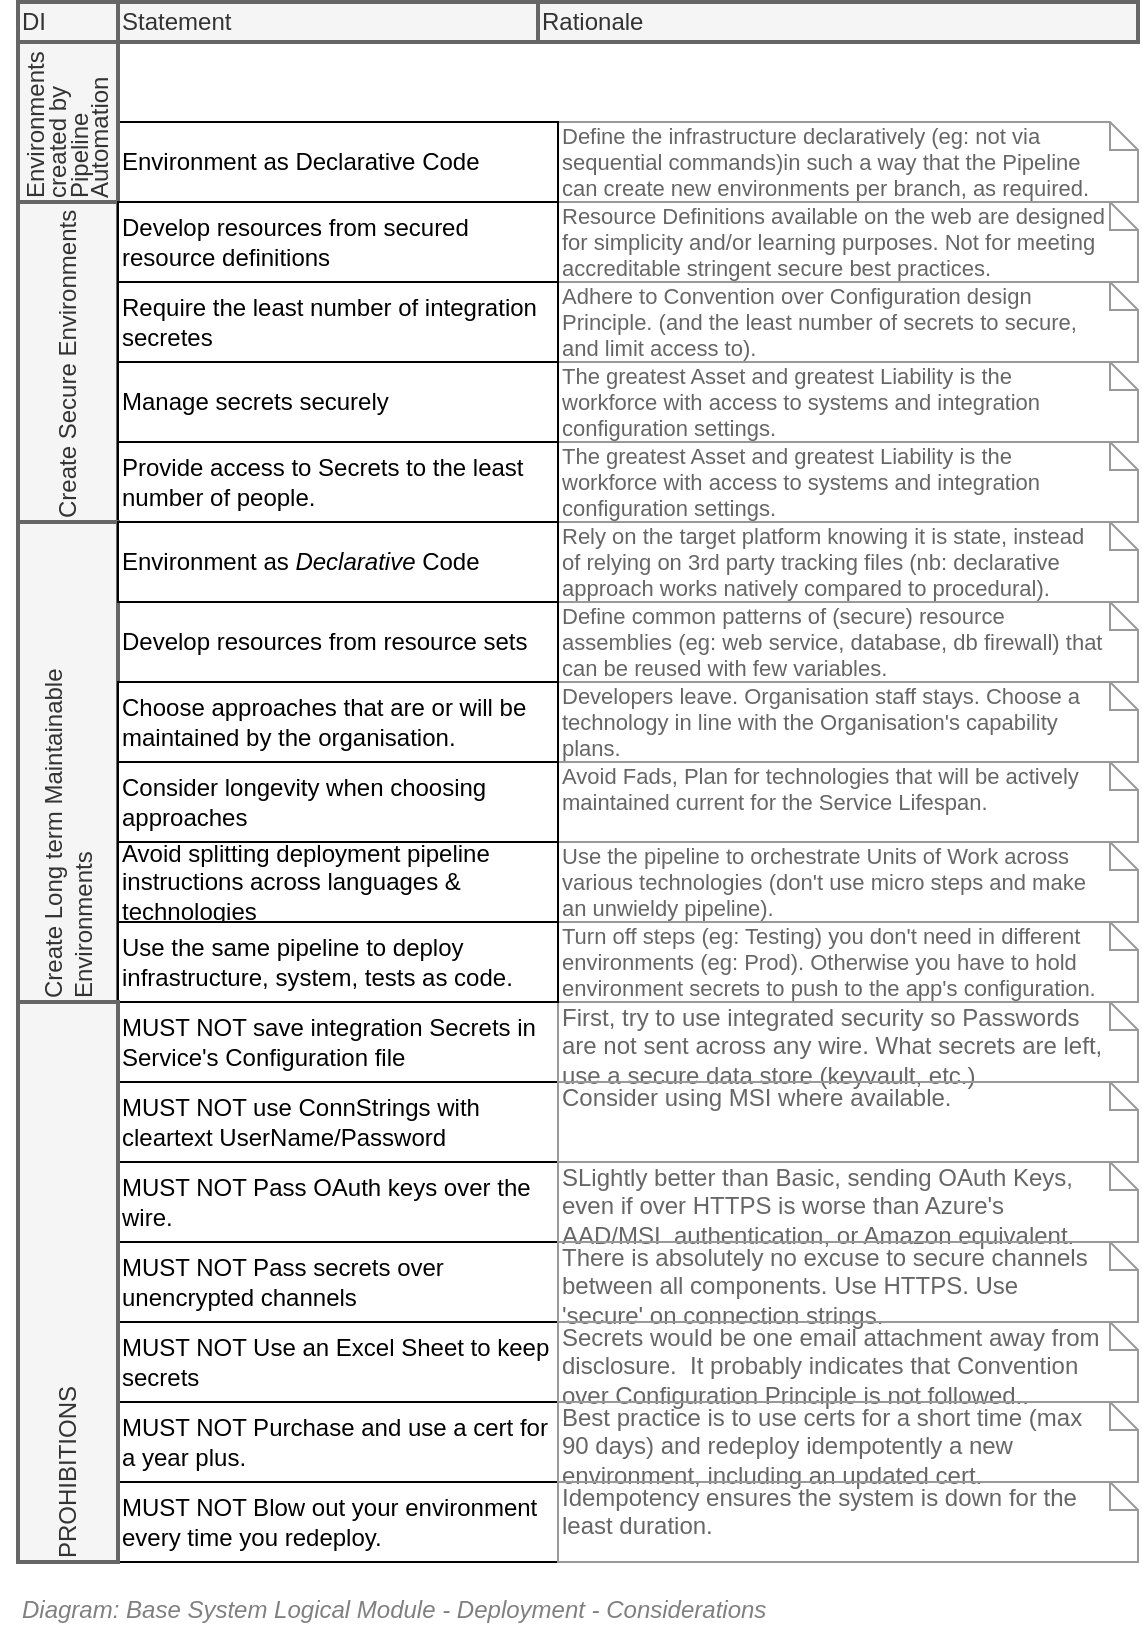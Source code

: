 <mxfile compressed="false" version="17.5.0" type="google">
  <diagram id="t-I1t3wS2QwQ-FymQb5w" name="Deployment/Requirements">
    <mxGraphModel grid="1" page="1" gridSize="10" guides="1" tooltips="1" connect="1" arrows="1" fold="1" pageScale="1" pageWidth="850" pageHeight="1100" math="0" shadow="0">
      <root>
        <mxCell id="UGPhzTacUbEv0hnqcAEO-0" />
        <mxCell id="arTIJLTiI9J5-0zWeaxv-19" value="Notes" parent="UGPhzTacUbEv0hnqcAEO-0" />
        <mxCell id="I8mwIaXro43n_6qtm9q3-5" value="Adhere to Convention over Configuration design Principle. (and the least number of secrets to secure, and limit access to)." style="shape=note;whiteSpace=wrap;html=1;size=14;verticalAlign=top;align=left;spacingTop=-6;strokeColor=#999999;strokeWidth=1;fillColor=none;fontFamily=Helvetica;fontSize=11;fontColor=#666666;spacingRight=16;" vertex="1" parent="arTIJLTiI9J5-0zWeaxv-19">
          <mxGeometry x="390" y="300" width="290" height="40" as="geometry" />
        </mxCell>
        <mxCell id="I8mwIaXro43n_6qtm9q3-7" value="The greatest Asset and greatest Liability is the workforce with access to systems and integration configuration settings." style="shape=note;whiteSpace=wrap;html=1;size=14;verticalAlign=top;align=left;spacingTop=-6;strokeColor=#999999;strokeWidth=1;fillColor=none;fontFamily=Helvetica;fontSize=11;fontColor=#666666;spacingRight=16;" vertex="1" parent="arTIJLTiI9J5-0zWeaxv-19">
          <mxGeometry x="390" y="380" width="290" height="40" as="geometry" />
        </mxCell>
        <mxCell id="I8mwIaXro43n_6qtm9q3-8" value="The greatest Asset and greatest Liability is the workforce with access to systems and integration configuration settings." style="shape=note;whiteSpace=wrap;html=1;size=14;verticalAlign=top;align=left;spacingTop=-6;strokeColor=#999999;strokeWidth=1;fillColor=none;fontFamily=Helvetica;fontSize=11;fontColor=#666666;spacingRight=16;" vertex="1" parent="arTIJLTiI9J5-0zWeaxv-19">
          <mxGeometry x="390" y="340" width="290" height="40" as="geometry" />
        </mxCell>
        <mxCell id="I8mwIaXro43n_6qtm9q3-9" value="Define the infrastructure declaratively (eg: not via sequential commands)in such a way that the Pipeline can create new environments per branch, as required." style="shape=note;whiteSpace=wrap;html=1;size=14;verticalAlign=top;align=left;spacingTop=-6;strokeColor=#999999;strokeWidth=1;fillColor=none;fontFamily=Helvetica;fontSize=11;fontColor=#666666;spacingRight=16;" vertex="1" parent="arTIJLTiI9J5-0zWeaxv-19">
          <mxGeometry x="390" y="220" width="290" height="40" as="geometry" />
        </mxCell>
        <mxCell id="arTIJLTiI9J5-0zWeaxv-4" value="Resource Definitions available on the web are designed for simplicity and/or learning purposes. Not for meeting accreditable stringent secure best practices." style="shape=note;whiteSpace=wrap;html=1;size=14;verticalAlign=top;align=left;spacingTop=-6;strokeColor=#999999;strokeWidth=1;fillColor=none;fontFamily=Helvetica;fontSize=11;fontColor=#666666;spacingRight=16;" vertex="1" parent="arTIJLTiI9J5-0zWeaxv-19">
          <mxGeometry x="390" y="260" width="290" height="40" as="geometry" />
        </mxCell>
        <mxCell id="arTIJLTiI9J5-0zWeaxv-6" value="Define common patterns of (secure) resource assemblies (eg: web service, database, db firewall) that can be reused with few variables." style="shape=note;whiteSpace=wrap;html=1;size=14;verticalAlign=top;align=left;spacingTop=-6;strokeColor=#999999;strokeWidth=1;fillColor=none;fontFamily=Helvetica;fontSize=11;fontColor=#666666;spacingRight=16;" vertex="1" parent="arTIJLTiI9J5-0zWeaxv-19">
          <mxGeometry x="390" y="460" width="290" height="40" as="geometry" />
        </mxCell>
        <mxCell id="arTIJLTiI9J5-0zWeaxv-9" value="Avoid Fads, Plan for technologies that will be actively maintained current for the Service Lifespan." style="shape=note;whiteSpace=wrap;html=1;size=14;verticalAlign=top;align=left;spacingTop=-6;strokeColor=#999999;strokeWidth=1;fillColor=none;fontFamily=Helvetica;fontSize=11;fontColor=#666666;spacingRight=16;" vertex="1" parent="arTIJLTiI9J5-0zWeaxv-19">
          <mxGeometry x="390" y="540" width="290" height="40" as="geometry" />
        </mxCell>
        <mxCell id="arTIJLTiI9J5-0zWeaxv-11" value="Developers leave. Organisation staff stays. Choose a technology in line with the Organisation&#39;s capability plans." style="shape=note;whiteSpace=wrap;html=1;size=14;verticalAlign=top;align=left;spacingTop=-6;strokeColor=#999999;strokeWidth=1;fillColor=none;fontFamily=Helvetica;fontSize=11;fontColor=#666666;spacingRight=16;" vertex="1" parent="arTIJLTiI9J5-0zWeaxv-19">
          <mxGeometry x="390" y="500" width="290" height="40" as="geometry" />
        </mxCell>
        <mxCell id="arTIJLTiI9J5-0zWeaxv-14" value="Use the pipeline to orchestrate Units of Work across various technologies (don&#39;t use micro steps and make an unwieldy pipeline)." style="shape=note;whiteSpace=wrap;html=1;size=14;verticalAlign=top;align=left;spacingTop=-6;strokeColor=#999999;strokeWidth=1;fillColor=none;fontFamily=Helvetica;fontSize=11;fontColor=#666666;spacingRight=16;" vertex="1" parent="arTIJLTiI9J5-0zWeaxv-19">
          <mxGeometry x="390" y="580" width="290" height="40" as="geometry" />
        </mxCell>
        <mxCell id="arTIJLTiI9J5-0zWeaxv-16" value="Turn off steps (eg: Testing) you don&#39;t need in different environments (eg: Prod). Otherwise you have to hold environment secrets to push to the app&#39;s configuration." style="shape=note;whiteSpace=wrap;html=1;size=14;verticalAlign=top;align=left;spacingTop=-6;strokeColor=#999999;strokeWidth=1;fillColor=none;fontFamily=Helvetica;fontSize=11;fontColor=#666666;spacingRight=16;" vertex="1" parent="arTIJLTiI9J5-0zWeaxv-19">
          <mxGeometry x="390" y="620" width="290" height="40" as="geometry" />
        </mxCell>
        <mxCell id="0BPHA9FhPc_w_WwuHAUj-0" value="Rely on the target platform knowing it is state, instead of relying on 3rd party tracking files (nb: declarative approach works natively compared to procedural)." style="shape=note;whiteSpace=wrap;html=1;size=14;verticalAlign=top;align=left;spacingTop=-6;strokeColor=#999999;strokeWidth=1;fillColor=none;fontFamily=Helvetica;fontSize=11;fontColor=#666666;spacingRight=16;" vertex="1" parent="arTIJLTiI9J5-0zWeaxv-19">
          <mxGeometry x="390" y="420" width="290" height="40" as="geometry" />
        </mxCell>
        <mxCell id="wDjBuQB9cu0DyF9Gfp45-0" value="MUST NOT save integration Secrets in Service&#39;s&amp;nbsp;Configuration file" style="rounded=0;whiteSpace=wrap;html=1;fontFamily=Helvetica;fontSize=12;fontColor=#000000;align=left;strokeColor=#000000;fillColor=#ffffff;" vertex="1" parent="arTIJLTiI9J5-0zWeaxv-19">
          <mxGeometry x="170" y="660" width="220" height="40" as="geometry" />
        </mxCell>
        <mxCell id="wDjBuQB9cu0DyF9Gfp45-1" value="First, try to use integrated security so Passwords are not sent across any wire. What secrets are left, use a secure data store (keyvault, etc.)" style="shape=note;whiteSpace=wrap;html=1;size=14;verticalAlign=top;align=left;spacingTop=-6;strokeColor=#999999;strokeWidth=1;fillColor=none;fontFamily=Helvetica;fontSize=12;fontColor=#666666;spacingRight=16;" vertex="1" parent="arTIJLTiI9J5-0zWeaxv-19">
          <mxGeometry x="390" y="660" width="290" height="40" as="geometry" />
        </mxCell>
        <mxCell id="wDjBuQB9cu0DyF9Gfp45-2" value="MUST NOT use ConnStrings with cleartext UserName/Password&amp;nbsp;" style="rounded=0;whiteSpace=wrap;html=1;fontFamily=Helvetica;fontSize=12;fontColor=#000000;align=left;strokeColor=#000000;fillColor=#ffffff;" vertex="1" parent="arTIJLTiI9J5-0zWeaxv-19">
          <mxGeometry x="170" y="700" width="220" height="40" as="geometry" />
        </mxCell>
        <mxCell id="wDjBuQB9cu0DyF9Gfp45-3" value="MUST NOT Pass OAuth keys over the wire." style="rounded=0;whiteSpace=wrap;html=1;fontFamily=Helvetica;fontSize=12;fontColor=#000000;align=left;strokeColor=#000000;fillColor=#ffffff;" vertex="1" parent="arTIJLTiI9J5-0zWeaxv-19">
          <mxGeometry x="170" y="740" width="220" height="40" as="geometry" />
        </mxCell>
        <mxCell id="wDjBuQB9cu0DyF9Gfp45-4" value="Consider using MSI where available." style="shape=note;whiteSpace=wrap;html=1;size=14;verticalAlign=top;align=left;spacingTop=-6;strokeColor=#999999;strokeWidth=1;fillColor=none;fontFamily=Helvetica;fontSize=12;fontColor=#666666;spacingRight=16;" vertex="1" parent="arTIJLTiI9J5-0zWeaxv-19">
          <mxGeometry x="390" y="700" width="290" height="40" as="geometry" />
        </mxCell>
        <mxCell id="wDjBuQB9cu0DyF9Gfp45-5" value="SLightly better than Basic, sending OAuth Keys, even if over HTTPS is worse than Azure&#39;s AAD/MSI&amp;nbsp; authentication, or Amazon equivalent." style="shape=note;whiteSpace=wrap;html=1;size=14;verticalAlign=top;align=left;spacingTop=-6;strokeColor=#999999;strokeWidth=1;fillColor=none;fontFamily=Helvetica;fontSize=12;fontColor=#666666;spacingRight=16;" vertex="1" parent="arTIJLTiI9J5-0zWeaxv-19">
          <mxGeometry x="390" y="740" width="290" height="40" as="geometry" />
        </mxCell>
        <mxCell id="wDjBuQB9cu0DyF9Gfp45-6" value="MUST NOT Pass secrets over unencrypted channels" style="rounded=0;whiteSpace=wrap;html=1;fontFamily=Helvetica;fontSize=12;fontColor=#000000;align=left;strokeColor=#000000;fillColor=#ffffff;" vertex="1" parent="arTIJLTiI9J5-0zWeaxv-19">
          <mxGeometry x="170" y="780" width="220" height="40" as="geometry" />
        </mxCell>
        <mxCell id="wDjBuQB9cu0DyF9Gfp45-7" value="There is absolutely no excuse to secure channels between all components. Use HTTPS. Use &#39;secure&#39; on connection strings." style="shape=note;whiteSpace=wrap;html=1;size=14;verticalAlign=top;align=left;spacingTop=-6;strokeColor=#999999;strokeWidth=1;fillColor=none;fontFamily=Helvetica;fontSize=12;fontColor=#666666;spacingRight=16;" vertex="1" parent="arTIJLTiI9J5-0zWeaxv-19">
          <mxGeometry x="390" y="780" width="290" height="40" as="geometry" />
        </mxCell>
        <mxCell id="wDjBuQB9cu0DyF9Gfp45-8" value="MUST NOT Use an Excel Sheet to keep secrets" style="rounded=0;whiteSpace=wrap;html=1;fontFamily=Helvetica;fontSize=12;fontColor=#000000;align=left;strokeColor=#000000;fillColor=#ffffff;" vertex="1" parent="arTIJLTiI9J5-0zWeaxv-19">
          <mxGeometry x="170" y="820" width="220" height="40" as="geometry" />
        </mxCell>
        <mxCell id="wDjBuQB9cu0DyF9Gfp45-9" value="Secrets would be one email attachment away from disclosure.&amp;nbsp; It probably indicates that Convention over Configuration Principle is not followed.." style="shape=note;whiteSpace=wrap;html=1;size=14;verticalAlign=top;align=left;spacingTop=-6;strokeColor=#999999;strokeWidth=1;fillColor=none;fontFamily=Helvetica;fontSize=12;fontColor=#666666;spacingRight=16;" vertex="1" parent="arTIJLTiI9J5-0zWeaxv-19">
          <mxGeometry x="390" y="820" width="290" height="40" as="geometry" />
        </mxCell>
        <mxCell id="wDjBuQB9cu0DyF9Gfp45-10" value="MUST NOT Purchase and use a cert for a year plus." style="rounded=0;whiteSpace=wrap;html=1;fontFamily=Helvetica;fontSize=12;fontColor=#000000;align=left;strokeColor=#000000;fillColor=#ffffff;" vertex="1" parent="arTIJLTiI9J5-0zWeaxv-19">
          <mxGeometry x="170" y="860" width="220" height="40" as="geometry" />
        </mxCell>
        <mxCell id="wDjBuQB9cu0DyF9Gfp45-11" value="Best practice is to use certs for a short time (max 90 days) and redeploy idempotently a new environment, including an updated cert." style="shape=note;whiteSpace=wrap;html=1;size=14;verticalAlign=top;align=left;spacingTop=-6;strokeColor=#999999;strokeWidth=1;fillColor=none;fontFamily=Helvetica;fontSize=12;fontColor=#666666;spacingRight=16;" vertex="1" parent="arTIJLTiI9J5-0zWeaxv-19">
          <mxGeometry x="390" y="860" width="290" height="40" as="geometry" />
        </mxCell>
        <mxCell id="wDjBuQB9cu0DyF9Gfp45-12" value="MUST NOT Blow out your environment every time you redeploy." style="rounded=0;whiteSpace=wrap;html=1;fontFamily=Helvetica;fontSize=12;fontColor=#000000;align=left;strokeColor=#000000;fillColor=#ffffff;" vertex="1" parent="arTIJLTiI9J5-0zWeaxv-19">
          <mxGeometry x="170" y="900" width="220" height="40" as="geometry" />
        </mxCell>
        <mxCell id="wDjBuQB9cu0DyF9Gfp45-13" value="Idempotency ensures the system is down for the least duration.&amp;nbsp;" style="shape=note;whiteSpace=wrap;html=1;size=14;verticalAlign=top;align=left;spacingTop=-6;strokeColor=#999999;strokeWidth=1;fillColor=none;fontFamily=Helvetica;fontSize=12;fontColor=#666666;spacingRight=16;" vertex="1" parent="arTIJLTiI9J5-0zWeaxv-19">
          <mxGeometry x="390" y="900" width="290" height="40" as="geometry" />
        </mxCell>
        <mxCell id="arTIJLTiI9J5-0zWeaxv-18" value="Diagram" parent="UGPhzTacUbEv0hnqcAEO-0" />
        <mxCell id="I8mwIaXro43n_6qtm9q3-0" value="Create Secure Environments" style="rounded=0;whiteSpace=wrap;html=1;fontFamily=Helvetica;fontSize=12;fontColor=#333333;align=left;strokeColor=#666666;fillColor=#f5f5f5;strokeWidth=2;horizontal=0;" vertex="1" parent="arTIJLTiI9J5-0zWeaxv-18">
          <mxGeometry x="120" y="260" width="50" height="160" as="geometry" />
        </mxCell>
        <mxCell id="I8mwIaXro43n_6qtm9q3-1" value="Environment as Declarative Code" style="rounded=0;whiteSpace=wrap;html=1;fontFamily=Helvetica;fontSize=12;fontColor=#000000;align=left;strokeColor=#000000;fillColor=#ffffff;" vertex="1" parent="arTIJLTiI9J5-0zWeaxv-18">
          <mxGeometry x="170" y="220" width="220" height="40" as="geometry" />
        </mxCell>
        <mxCell id="I8mwIaXro43n_6qtm9q3-2" value="&lt;p style=&quot;line-height: 90%; font-size: 12px;&quot;&gt;Environments created by Pipeline Automation&lt;/p&gt;" style="rounded=0;whiteSpace=wrap;html=1;fontFamily=Helvetica;fontSize=12;fontColor=#333333;align=left;strokeColor=#666666;fillColor=#f5f5f5;strokeWidth=2;horizontal=0;" vertex="1" parent="arTIJLTiI9J5-0zWeaxv-18">
          <mxGeometry x="120" y="180" width="50" height="80" as="geometry" />
        </mxCell>
        <mxCell id="I8mwIaXro43n_6qtm9q3-3" value="Require the least number of integration secretes" style="rounded=0;whiteSpace=wrap;html=1;fontFamily=Helvetica;fontSize=12;fontColor=#000000;align=left;strokeColor=#000000;fillColor=#ffffff;" vertex="1" parent="arTIJLTiI9J5-0zWeaxv-18">
          <mxGeometry x="170" y="300" width="220" height="40" as="geometry" />
        </mxCell>
        <mxCell id="I8mwIaXro43n_6qtm9q3-4" value="Manage secrets securely" style="rounded=0;whiteSpace=wrap;html=1;fontFamily=Helvetica;fontSize=12;fontColor=#000000;align=left;strokeColor=#000000;fillColor=#ffffff;" vertex="1" parent="arTIJLTiI9J5-0zWeaxv-18">
          <mxGeometry x="170" y="340" width="220" height="40" as="geometry" />
        </mxCell>
        <mxCell id="I8mwIaXro43n_6qtm9q3-6" value="Provide access to Secrets to the least number of people." style="rounded=0;whiteSpace=wrap;html=1;fontFamily=Helvetica;fontSize=12;fontColor=#000000;align=left;strokeColor=#000000;fillColor=#ffffff;" vertex="1" parent="arTIJLTiI9J5-0zWeaxv-18">
          <mxGeometry x="170" y="380" width="220" height="40" as="geometry" />
        </mxCell>
        <mxCell id="arTIJLTiI9J5-0zWeaxv-3" value="Develop resources from secured resource definitions" style="rounded=0;whiteSpace=wrap;html=1;fontFamily=Helvetica;fontSize=12;fontColor=#000000;align=left;strokeColor=#000000;fillColor=#ffffff;" vertex="1" parent="arTIJLTiI9J5-0zWeaxv-18">
          <mxGeometry x="170" y="260" width="220" height="40" as="geometry" />
        </mxCell>
        <mxCell id="arTIJLTiI9J5-0zWeaxv-5" value="Develop resources from resource sets" style="rounded=0;whiteSpace=wrap;html=1;fontFamily=Helvetica;fontSize=12;fontColor=#000000;align=left;strokeColor=#000000;fillColor=#ffffff;" vertex="1" parent="arTIJLTiI9J5-0zWeaxv-18">
          <mxGeometry x="170" y="460" width="220" height="40" as="geometry" />
        </mxCell>
        <mxCell id="arTIJLTiI9J5-0zWeaxv-7" value="Create Long term Maintainable Environments" style="rounded=0;whiteSpace=wrap;html=1;fontFamily=Helvetica;fontSize=12;fontColor=#333333;align=left;strokeColor=#666666;fillColor=#f5f5f5;strokeWidth=2;horizontal=0;" vertex="1" parent="arTIJLTiI9J5-0zWeaxv-18">
          <mxGeometry x="120" y="420" width="50" height="240" as="geometry" />
        </mxCell>
        <mxCell id="arTIJLTiI9J5-0zWeaxv-8" value="Consider longevity when choosing approaches" style="rounded=0;whiteSpace=wrap;html=1;fontFamily=Helvetica;fontSize=12;fontColor=#000000;align=left;strokeColor=#000000;fillColor=#ffffff;" vertex="1" parent="arTIJLTiI9J5-0zWeaxv-18">
          <mxGeometry x="170" y="540" width="220" height="40" as="geometry" />
        </mxCell>
        <mxCell id="arTIJLTiI9J5-0zWeaxv-10" value="Choose approaches that are or will be maintained by the organisation." style="rounded=0;whiteSpace=wrap;html=1;fontFamily=Helvetica;fontSize=12;fontColor=#000000;align=left;strokeColor=#000000;fillColor=#ffffff;" vertex="1" parent="arTIJLTiI9J5-0zWeaxv-18">
          <mxGeometry x="170" y="500" width="220" height="40" as="geometry" />
        </mxCell>
        <mxCell id="arTIJLTiI9J5-0zWeaxv-13" value="Avoid splitting deployment pipeline instructions across languages &amp;amp; technologies" style="rounded=0;whiteSpace=wrap;html=1;fontFamily=Helvetica;fontSize=12;fontColor=#000000;align=left;strokeColor=#000000;fillColor=#ffffff;" vertex="1" parent="arTIJLTiI9J5-0zWeaxv-18">
          <mxGeometry x="170" y="580" width="220" height="40" as="geometry" />
        </mxCell>
        <mxCell id="arTIJLTiI9J5-0zWeaxv-15" value="Use the same pipeline to deploy infrastructure, system, tests as code." style="rounded=0;whiteSpace=wrap;html=1;fontFamily=Helvetica;fontSize=12;fontColor=#000000;align=left;strokeColor=#000000;fillColor=#ffffff;" vertex="1" parent="arTIJLTiI9J5-0zWeaxv-18">
          <mxGeometry x="170" y="620" width="220" height="40" as="geometry" />
        </mxCell>
        <mxCell id="0BPHA9FhPc_w_WwuHAUj-1" value="Environment as &lt;i&gt;Declarative &lt;/i&gt;Code" style="rounded=0;whiteSpace=wrap;html=1;fontFamily=Helvetica;fontSize=12;fontColor=#000000;align=left;strokeColor=#000000;fillColor=#ffffff;" vertex="1" parent="arTIJLTiI9J5-0zWeaxv-18">
          <mxGeometry x="170" y="420" width="220" height="40" as="geometry" />
        </mxCell>
        <mxCell id="kuL5raz1BDCAn6rcCcmE-0" value="Statement" style="rounded=0;whiteSpace=wrap;html=1;fontFamily=Helvetica;fontSize=12;fontColor=#333333;align=left;strokeColor=#666666;fillColor=#f5f5f5;strokeWidth=2;" vertex="1" parent="arTIJLTiI9J5-0zWeaxv-18">
          <mxGeometry x="170" y="160" width="220" height="20" as="geometry" />
        </mxCell>
        <mxCell id="kuL5raz1BDCAn6rcCcmE-1" value="Rationale" style="rounded=0;whiteSpace=wrap;html=1;fontFamily=Helvetica;fontSize=12;fontColor=#333333;align=left;strokeColor=#666666;fillColor=#f5f5f5;strokeWidth=2;" vertex="1" parent="arTIJLTiI9J5-0zWeaxv-18">
          <mxGeometry x="380" y="160" width="300" height="20" as="geometry" />
        </mxCell>
        <mxCell id="kuL5raz1BDCAn6rcCcmE-2" value="DI" style="rounded=0;whiteSpace=wrap;html=1;fontFamily=Helvetica;fontSize=12;fontColor=#333333;align=left;strokeColor=#666666;fillColor=#f5f5f5;strokeWidth=2;" vertex="1" parent="arTIJLTiI9J5-0zWeaxv-18">
          <mxGeometry x="120" y="160" width="50" height="20" as="geometry" />
        </mxCell>
        <mxCell id="wDjBuQB9cu0DyF9Gfp45-14" value="PROHIBITIONS" style="rounded=0;whiteSpace=wrap;html=1;fontFamily=Helvetica;fontSize=12;fontColor=#333333;align=left;strokeColor=#666666;fillColor=#f5f5f5;strokeWidth=2;horizontal=0;" vertex="1" parent="arTIJLTiI9J5-0zWeaxv-18">
          <mxGeometry x="120" y="660" width="50" height="280" as="geometry" />
        </mxCell>
        <mxCell id="z4Z4xiXuclEtKeiuhj68-0" value="Title/Diagram" parent="UGPhzTacUbEv0hnqcAEO-0" />
        <mxCell id="z4Z4xiXuclEtKeiuhj68-1" value="&lt;font style=&quot;font-size: 12px&quot;&gt;Diagram: Base System Logical Module -&amp;nbsp;Deployment - Considerations&lt;/font&gt;" style="text;strokeColor=none;fillColor=none;html=1;fontSize=24;fontStyle=2;verticalAlign=middle;align=left;shadow=0;glass=0;comic=0;opacity=30;fontColor=#808080;" vertex="1" parent="z4Z4xiXuclEtKeiuhj68-0">
          <mxGeometry x="120" y="940" width="560" height="40" as="geometry" />
        </mxCell>
        <mxCell id="arTIJLTiI9J5-0zWeaxv-17" value="Title/Page" visible="0" parent="UGPhzTacUbEv0hnqcAEO-0" />
        <mxCell id="arTIJLTiI9J5-0zWeaxv-0" value="" style="group;fontSize=10;" vertex="1" connectable="0" parent="arTIJLTiI9J5-0zWeaxv-17">
          <mxGeometry x="120" y="120" width="560" height="45" as="geometry" />
        </mxCell>
        <mxCell id="arTIJLTiI9J5-0zWeaxv-1" value="&lt;font style=&quot;font-size: 12px&quot;&gt;Base Logical Module -&amp;nbsp;Deployment - Considerations&lt;/font&gt;" style="text;strokeColor=none;fillColor=none;html=1;fontSize=24;fontStyle=1;verticalAlign=middle;align=left;shadow=0;glass=0;comic=0;opacity=30;fontColor=#808080;" vertex="1" parent="arTIJLTiI9J5-0zWeaxv-0">
          <mxGeometry width="560" height="40" as="geometry" />
        </mxCell>
        <mxCell id="arTIJLTiI9J5-0zWeaxv-2" value="" style="line;strokeWidth=2;html=1;shadow=0;glass=0;comic=0;fillColor=none;fontSize=10;fontColor=#CCCCCC;labelBackgroundColor=none;strokeColor=#CCCCCC;" vertex="1" parent="arTIJLTiI9J5-0zWeaxv-0">
          <mxGeometry y="35" width="560" height="10" as="geometry" />
        </mxCell>
        <mxCell id="z4Z4xiXuclEtKeiuhj68-2" value="About" parent="UGPhzTacUbEv0hnqcAEO-0" />
      </root>
    </mxGraphModel>
  </diagram>
</mxfile>
